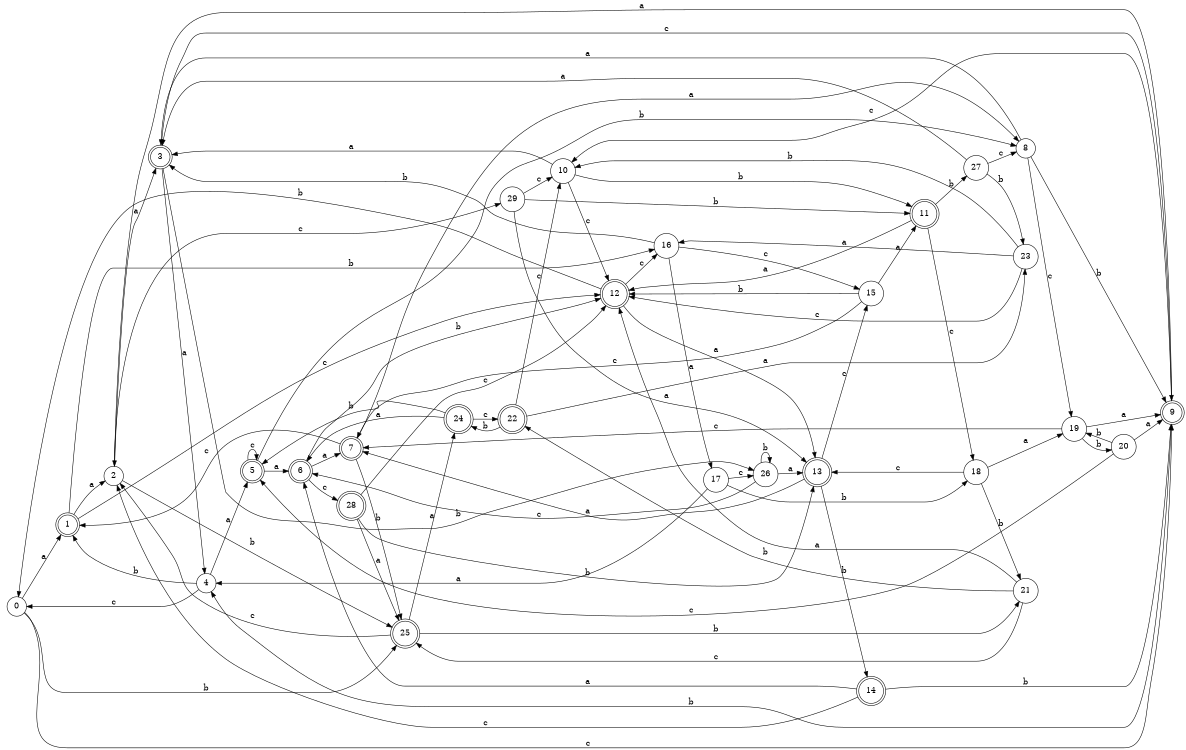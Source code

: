 digraph n24_8 {
__start0 [label="" shape="none"];

rankdir=LR;
size="8,5";

s0 [style="filled", color="black", fillcolor="white" shape="circle", label="0"];
s1 [style="rounded,filled", color="black", fillcolor="white" shape="doublecircle", label="1"];
s2 [style="filled", color="black", fillcolor="white" shape="circle", label="2"];
s3 [style="rounded,filled", color="black", fillcolor="white" shape="doublecircle", label="3"];
s4 [style="filled", color="black", fillcolor="white" shape="circle", label="4"];
s5 [style="rounded,filled", color="black", fillcolor="white" shape="doublecircle", label="5"];
s6 [style="rounded,filled", color="black", fillcolor="white" shape="doublecircle", label="6"];
s7 [style="rounded,filled", color="black", fillcolor="white" shape="doublecircle", label="7"];
s8 [style="filled", color="black", fillcolor="white" shape="circle", label="8"];
s9 [style="rounded,filled", color="black", fillcolor="white" shape="doublecircle", label="9"];
s10 [style="filled", color="black", fillcolor="white" shape="circle", label="10"];
s11 [style="rounded,filled", color="black", fillcolor="white" shape="doublecircle", label="11"];
s12 [style="rounded,filled", color="black", fillcolor="white" shape="doublecircle", label="12"];
s13 [style="rounded,filled", color="black", fillcolor="white" shape="doublecircle", label="13"];
s14 [style="rounded,filled", color="black", fillcolor="white" shape="doublecircle", label="14"];
s15 [style="filled", color="black", fillcolor="white" shape="circle", label="15"];
s16 [style="filled", color="black", fillcolor="white" shape="circle", label="16"];
s17 [style="filled", color="black", fillcolor="white" shape="circle", label="17"];
s18 [style="filled", color="black", fillcolor="white" shape="circle", label="18"];
s19 [style="filled", color="black", fillcolor="white" shape="circle", label="19"];
s20 [style="filled", color="black", fillcolor="white" shape="circle", label="20"];
s21 [style="filled", color="black", fillcolor="white" shape="circle", label="21"];
s22 [style="rounded,filled", color="black", fillcolor="white" shape="doublecircle", label="22"];
s23 [style="filled", color="black", fillcolor="white" shape="circle", label="23"];
s24 [style="rounded,filled", color="black", fillcolor="white" shape="doublecircle", label="24"];
s25 [style="rounded,filled", color="black", fillcolor="white" shape="doublecircle", label="25"];
s26 [style="filled", color="black", fillcolor="white" shape="circle", label="26"];
s27 [style="filled", color="black", fillcolor="white" shape="circle", label="27"];
s28 [style="rounded,filled", color="black", fillcolor="white" shape="doublecircle", label="28"];
s29 [style="filled", color="black", fillcolor="white" shape="circle", label="29"];
s0 -> s1 [label="a"];
s0 -> s25 [label="b"];
s0 -> s9 [label="c"];
s1 -> s2 [label="a"];
s1 -> s16 [label="b"];
s1 -> s12 [label="c"];
s2 -> s3 [label="a"];
s2 -> s25 [label="b"];
s2 -> s29 [label="c"];
s3 -> s4 [label="a"];
s3 -> s26 [label="b"];
s3 -> s9 [label="c"];
s4 -> s5 [label="a"];
s4 -> s1 [label="b"];
s4 -> s0 [label="c"];
s5 -> s6 [label="a"];
s5 -> s8 [label="b"];
s5 -> s5 [label="c"];
s6 -> s7 [label="a"];
s6 -> s12 [label="b"];
s6 -> s28 [label="c"];
s7 -> s8 [label="a"];
s7 -> s25 [label="b"];
s7 -> s1 [label="c"];
s8 -> s3 [label="a"];
s8 -> s9 [label="b"];
s8 -> s19 [label="c"];
s9 -> s2 [label="a"];
s9 -> s4 [label="b"];
s9 -> s10 [label="c"];
s10 -> s3 [label="a"];
s10 -> s11 [label="b"];
s10 -> s12 [label="c"];
s11 -> s12 [label="a"];
s11 -> s27 [label="b"];
s11 -> s18 [label="c"];
s12 -> s13 [label="a"];
s12 -> s0 [label="b"];
s12 -> s16 [label="c"];
s13 -> s7 [label="a"];
s13 -> s14 [label="b"];
s13 -> s15 [label="c"];
s14 -> s6 [label="a"];
s14 -> s9 [label="b"];
s14 -> s2 [label="c"];
s15 -> s11 [label="a"];
s15 -> s12 [label="b"];
s15 -> s7 [label="c"];
s16 -> s17 [label="a"];
s16 -> s3 [label="b"];
s16 -> s15 [label="c"];
s17 -> s4 [label="a"];
s17 -> s18 [label="b"];
s17 -> s26 [label="c"];
s18 -> s19 [label="a"];
s18 -> s21 [label="b"];
s18 -> s13 [label="c"];
s19 -> s9 [label="a"];
s19 -> s20 [label="b"];
s19 -> s7 [label="c"];
s20 -> s9 [label="a"];
s20 -> s19 [label="b"];
s20 -> s5 [label="c"];
s21 -> s12 [label="a"];
s21 -> s22 [label="b"];
s21 -> s25 [label="c"];
s22 -> s23 [label="a"];
s22 -> s24 [label="b"];
s22 -> s10 [label="c"];
s23 -> s16 [label="a"];
s23 -> s10 [label="b"];
s23 -> s12 [label="c"];
s24 -> s6 [label="a"];
s24 -> s5 [label="b"];
s24 -> s22 [label="c"];
s25 -> s24 [label="a"];
s25 -> s21 [label="b"];
s25 -> s2 [label="c"];
s26 -> s13 [label="a"];
s26 -> s26 [label="b"];
s26 -> s6 [label="c"];
s27 -> s3 [label="a"];
s27 -> s23 [label="b"];
s27 -> s8 [label="c"];
s28 -> s25 [label="a"];
s28 -> s13 [label="b"];
s28 -> s12 [label="c"];
s29 -> s13 [label="a"];
s29 -> s11 [label="b"];
s29 -> s10 [label="c"];

}